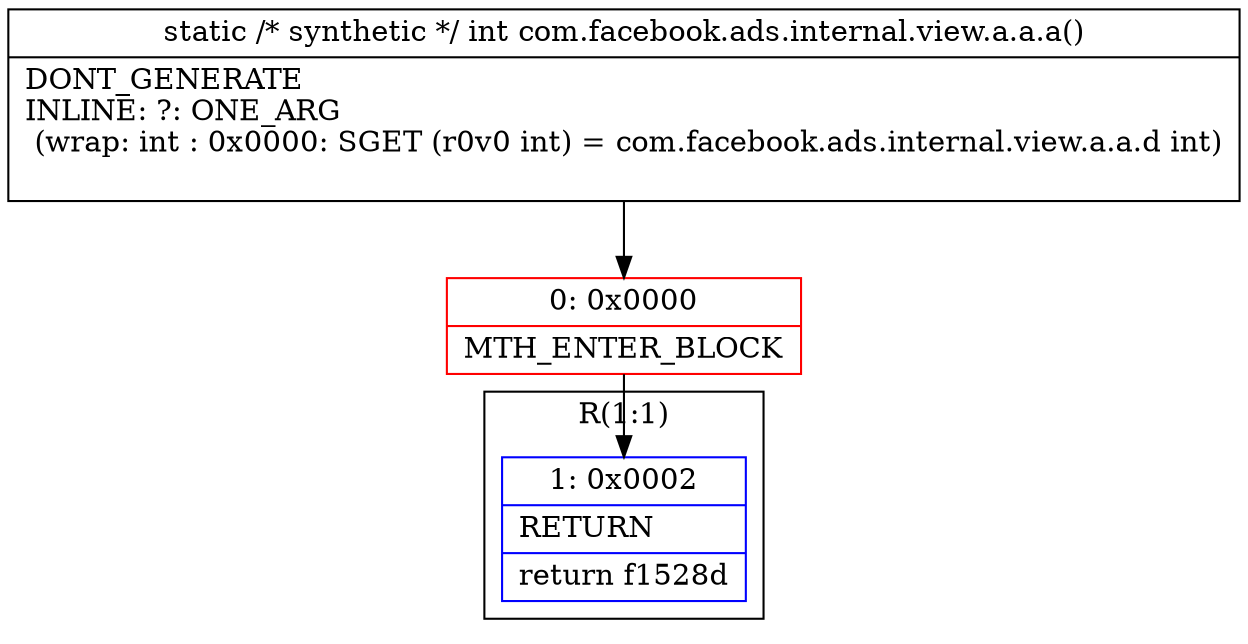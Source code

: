 digraph "CFG forcom.facebook.ads.internal.view.a.a.a()I" {
subgraph cluster_Region_1865433646 {
label = "R(1:1)";
node [shape=record,color=blue];
Node_1 [shape=record,label="{1\:\ 0x0002|RETURN\l|return f1528d\l}"];
}
Node_0 [shape=record,color=red,label="{0\:\ 0x0000|MTH_ENTER_BLOCK\l}"];
MethodNode[shape=record,label="{static \/* synthetic *\/ int com.facebook.ads.internal.view.a.a.a()  | DONT_GENERATE\lINLINE: ?: ONE_ARG  \l  (wrap: int : 0x0000: SGET  (r0v0 int) =  com.facebook.ads.internal.view.a.a.d int)\l\l}"];
MethodNode -> Node_0;
Node_0 -> Node_1;
}

